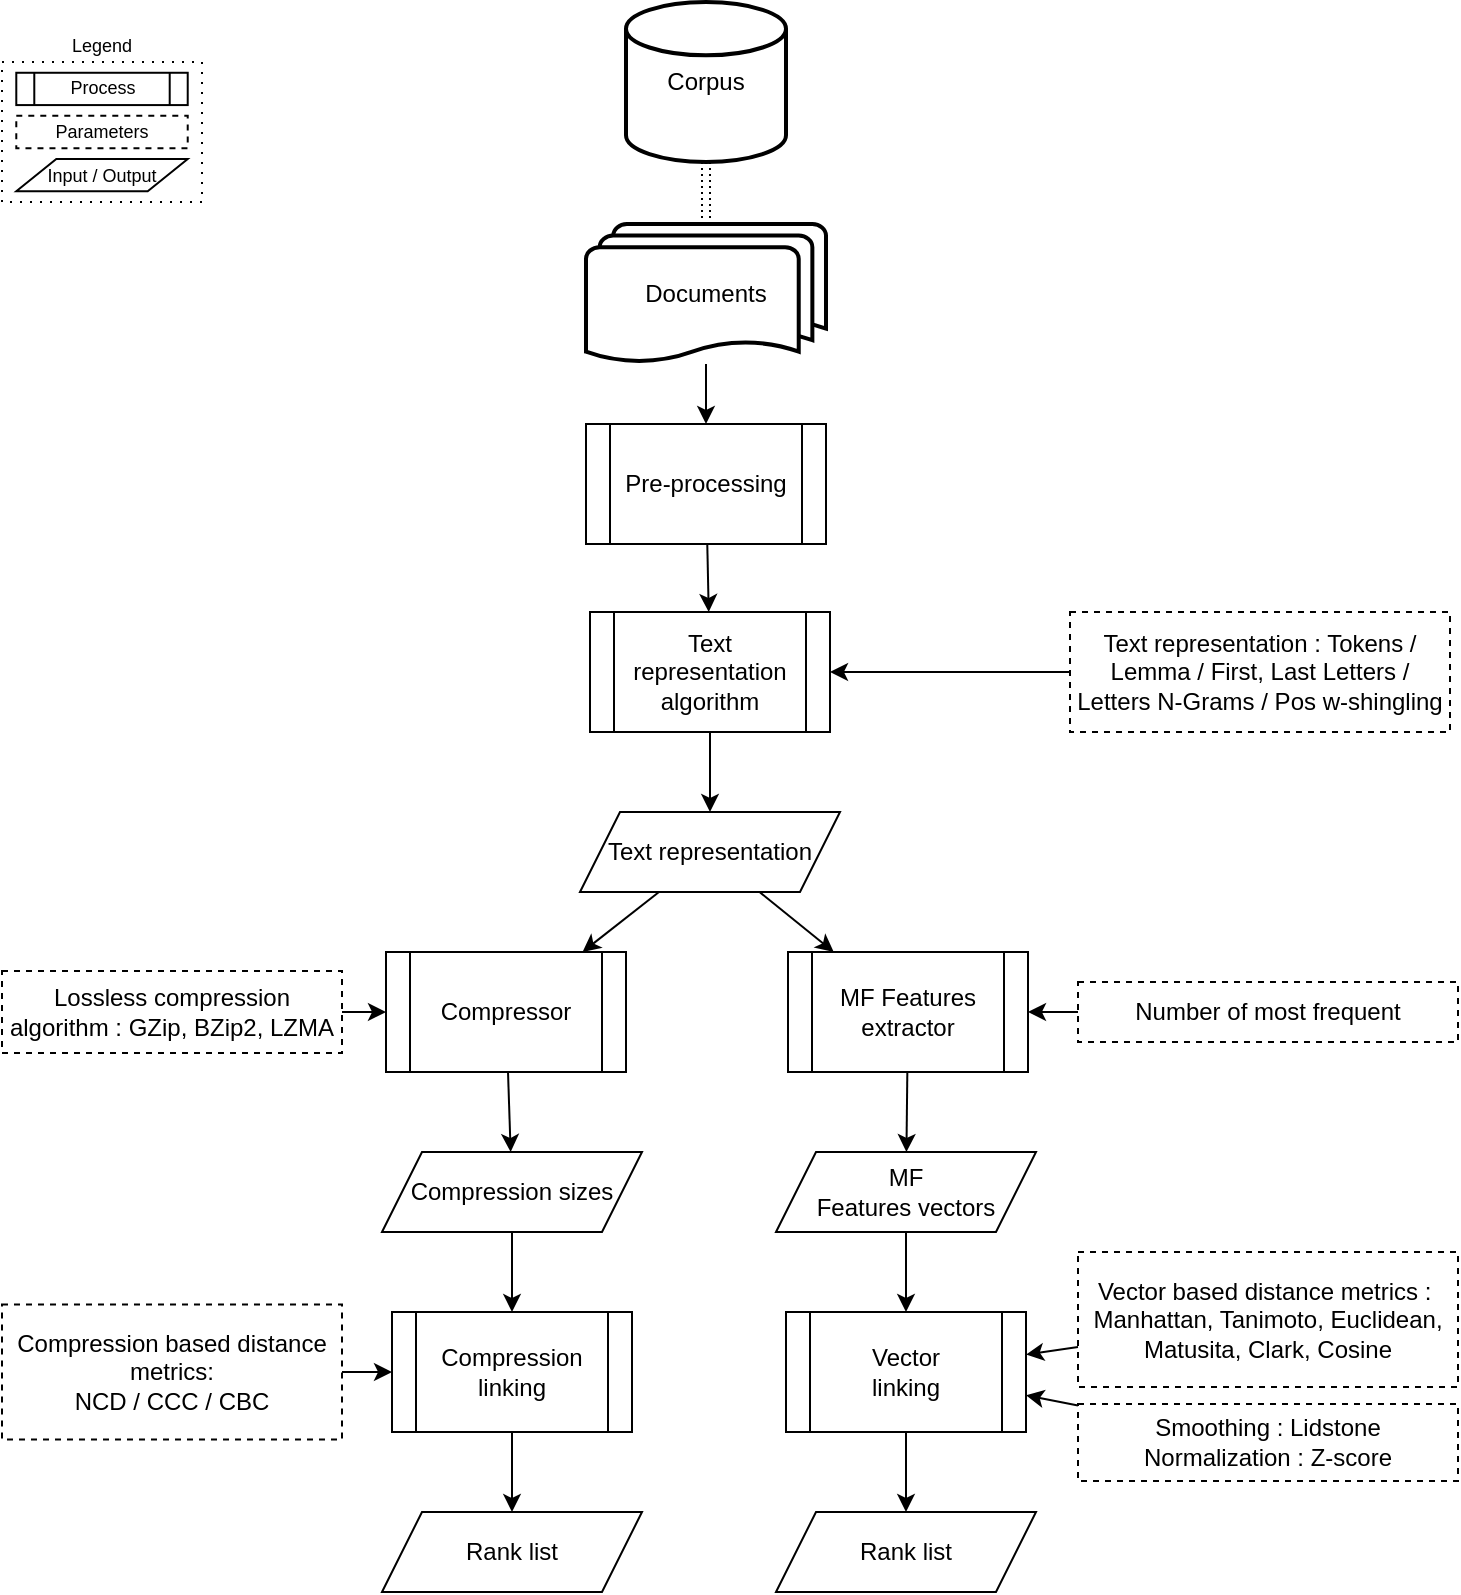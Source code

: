 <mxfile version="13.9.9" type="device" pages="3"><diagram id="dd3_kmA8XmvSNH9N6IhY" name="rank_lists"><mxGraphModel dx="1422" dy="862" grid="1" gridSize="10" guides="1" tooltips="1" connect="1" arrows="1" fold="1" page="1" pageScale="1" pageWidth="1169" pageHeight="827" math="0" shadow="0"><root><mxCell id="2TC4hERNyWETyw8ESjrW-0"/><mxCell id="2TC4hERNyWETyw8ESjrW-1" parent="2TC4hERNyWETyw8ESjrW-0"/><mxCell id="2TC4hERNyWETyw8ESjrW-2" value="Documents" style="strokeWidth=2;html=1;shape=mxgraph.flowchart.multi-document;whiteSpace=wrap;" parent="2TC4hERNyWETyw8ESjrW-1" vertex="1"><mxGeometry x="342" y="121" width="120" height="70" as="geometry"/></mxCell><mxCell id="2TC4hERNyWETyw8ESjrW-3" value="Corpus" style="strokeWidth=2;html=1;shape=mxgraph.flowchart.database;whiteSpace=wrap;" parent="2TC4hERNyWETyw8ESjrW-1" vertex="1"><mxGeometry x="362" y="10" width="80" height="80" as="geometry"/></mxCell><mxCell id="2TC4hERNyWETyw8ESjrW-4" value="&lt;span&gt;Rank list&lt;/span&gt;" style="shape=parallelogram;perimeter=parallelogramPerimeter;whiteSpace=wrap;html=1;fixedSize=1;" parent="2TC4hERNyWETyw8ESjrW-1" vertex="1"><mxGeometry x="240" y="765" width="130" height="40" as="geometry"/></mxCell><mxCell id="2TC4hERNyWETyw8ESjrW-5" value="MF&lt;br&gt;Features vectors" style="shape=parallelogram;perimeter=parallelogramPerimeter;whiteSpace=wrap;html=1;fixedSize=1;" parent="2TC4hERNyWETyw8ESjrW-1" vertex="1"><mxGeometry x="437" y="585" width="130" height="40" as="geometry"/></mxCell><mxCell id="2TC4hERNyWETyw8ESjrW-6" value="Vector&lt;br&gt;linking" style="shape=process;whiteSpace=wrap;html=1;backgroundOutline=1;" parent="2TC4hERNyWETyw8ESjrW-1" vertex="1"><mxGeometry x="442" y="665" width="120" height="60" as="geometry"/></mxCell><mxCell id="2TC4hERNyWETyw8ESjrW-7" value="" style="endArrow=classic;startArrow=classic;html=1;dashed=1;dashPattern=1 2;shape=link;" parent="2TC4hERNyWETyw8ESjrW-1" source="2TC4hERNyWETyw8ESjrW-3" target="2TC4hERNyWETyw8ESjrW-2" edge="1"><mxGeometry x="50" y="50" width="50" height="50" as="geometry"><mxPoint x="60" y="220" as="sourcePoint"/><mxPoint x="110" y="170" as="targetPoint"/></mxGeometry></mxCell><mxCell id="2TC4hERNyWETyw8ESjrW-8" value="" style="endArrow=classic;html=1;" parent="2TC4hERNyWETyw8ESjrW-1" source="2TC4hERNyWETyw8ESjrW-5" target="2TC4hERNyWETyw8ESjrW-6" edge="1"><mxGeometry x="48" y="295" width="50" height="50" as="geometry"><mxPoint x="168" y="745" as="sourcePoint"/><mxPoint x="218" y="695" as="targetPoint"/></mxGeometry></mxCell><mxCell id="2TC4hERNyWETyw8ESjrW-9" value="" style="endArrow=classic;html=1;" parent="2TC4hERNyWETyw8ESjrW-1" source="2TC4hERNyWETyw8ESjrW-6" target="SdyAiQ6OyUtLR5oPy_eZ-0" edge="1"><mxGeometry x="48" y="295" width="50" height="50" as="geometry"><mxPoint x="208" y="835" as="sourcePoint"/><mxPoint x="258" y="785" as="targetPoint"/></mxGeometry></mxCell><mxCell id="2TC4hERNyWETyw8ESjrW-10" value="Compression linking" style="shape=process;whiteSpace=wrap;html=1;backgroundOutline=1;" parent="2TC4hERNyWETyw8ESjrW-1" vertex="1"><mxGeometry x="245" y="665" width="120" height="60" as="geometry"/></mxCell><mxCell id="2TC4hERNyWETyw8ESjrW-11" value="" style="endArrow=classic;html=1;" parent="2TC4hERNyWETyw8ESjrW-1" source="2TC4hERNyWETyw8ESjrW-10" target="2TC4hERNyWETyw8ESjrW-4" edge="1"><mxGeometry x="48" y="295" width="50" height="50" as="geometry"><mxPoint x="208" y="845" as="sourcePoint"/><mxPoint x="258" y="795" as="targetPoint"/></mxGeometry></mxCell><mxCell id="2TC4hERNyWETyw8ESjrW-12" value="Vector based distance metrics :&amp;nbsp;&lt;br&gt;Manhattan, Tanimoto, Euclidean, Matusita, Clark, Cosine" style="text;html=1;fillColor=none;align=center;verticalAlign=middle;whiteSpace=wrap;rounded=0;dashed=1;strokeColor=#000000;" parent="2TC4hERNyWETyw8ESjrW-1" vertex="1"><mxGeometry x="588" y="635" width="190" height="67.5" as="geometry"/></mxCell><mxCell id="2TC4hERNyWETyw8ESjrW-13" value="" style="endArrow=classic;html=1;" parent="2TC4hERNyWETyw8ESjrW-1" source="2TC4hERNyWETyw8ESjrW-12" target="2TC4hERNyWETyw8ESjrW-6" edge="1"><mxGeometry x="48" y="295" width="50" height="50" as="geometry"><mxPoint x="608" y="724" as="sourcePoint"/><mxPoint x="588" y="745" as="targetPoint"/></mxGeometry></mxCell><mxCell id="2TC4hERNyWETyw8ESjrW-14" value="Compression based distance metrics:&lt;br&gt;NCD / CCC / CBC" style="text;html=1;fillColor=none;align=center;verticalAlign=middle;whiteSpace=wrap;rounded=0;dashed=1;strokeColor=#000000;" parent="2TC4hERNyWETyw8ESjrW-1" vertex="1"><mxGeometry x="50" y="661.25" width="170" height="67.5" as="geometry"/></mxCell><mxCell id="2TC4hERNyWETyw8ESjrW-15" value="" style="endArrow=classic;html=1;" parent="2TC4hERNyWETyw8ESjrW-1" source="2TC4hERNyWETyw8ESjrW-14" target="2TC4hERNyWETyw8ESjrW-10" edge="1"><mxGeometry x="48" y="295" width="50" height="50" as="geometry"><mxPoint x="228" y="745" as="sourcePoint"/><mxPoint x="278" y="695" as="targetPoint"/></mxGeometry></mxCell><mxCell id="2TC4hERNyWETyw8ESjrW-16" value="Compression sizes" style="shape=parallelogram;perimeter=parallelogramPerimeter;whiteSpace=wrap;html=1;fixedSize=1;" parent="2TC4hERNyWETyw8ESjrW-1" vertex="1"><mxGeometry x="240" y="585" width="130" height="40" as="geometry"/></mxCell><mxCell id="2TC4hERNyWETyw8ESjrW-17" value="Compressor" style="shape=process;whiteSpace=wrap;html=1;backgroundOutline=1;" parent="2TC4hERNyWETyw8ESjrW-1" vertex="1"><mxGeometry x="242" y="485" width="120" height="60" as="geometry"/></mxCell><mxCell id="2TC4hERNyWETyw8ESjrW-18" value="Lossless compression algorithm : GZip, BZip2, LZMA" style="text;html=1;fillColor=none;align=center;verticalAlign=middle;whiteSpace=wrap;rounded=0;dashed=1;strokeColor=#000000;" parent="2TC4hERNyWETyw8ESjrW-1" vertex="1"><mxGeometry x="50" y="494.5" width="170" height="41" as="geometry"/></mxCell><mxCell id="2TC4hERNyWETyw8ESjrW-19" value="" style="endArrow=classic;html=1;" parent="2TC4hERNyWETyw8ESjrW-1" source="2TC4hERNyWETyw8ESjrW-16" target="2TC4hERNyWETyw8ESjrW-10" edge="1"><mxGeometry x="48" y="295" width="50" height="50" as="geometry"><mxPoint x="98" y="685" as="sourcePoint"/><mxPoint x="148" y="635" as="targetPoint"/></mxGeometry></mxCell><mxCell id="2TC4hERNyWETyw8ESjrW-20" value="" style="endArrow=classic;html=1;" parent="2TC4hERNyWETyw8ESjrW-1" source="2TC4hERNyWETyw8ESjrW-17" target="2TC4hERNyWETyw8ESjrW-16" edge="1"><mxGeometry x="48" y="295" width="50" height="50" as="geometry"><mxPoint x="118" y="665" as="sourcePoint"/><mxPoint x="168" y="615" as="targetPoint"/></mxGeometry></mxCell><mxCell id="2TC4hERNyWETyw8ESjrW-21" value="" style="endArrow=classic;html=1;" parent="2TC4hERNyWETyw8ESjrW-1" source="2TC4hERNyWETyw8ESjrW-18" target="2TC4hERNyWETyw8ESjrW-17" edge="1"><mxGeometry x="48" y="295" width="50" height="50" as="geometry"><mxPoint x="139" y="635" as="sourcePoint"/><mxPoint x="189" y="585" as="targetPoint"/></mxGeometry></mxCell><mxCell id="2TC4hERNyWETyw8ESjrW-22" value="MF Features&lt;br&gt;extractor" style="shape=process;whiteSpace=wrap;html=1;backgroundOutline=1;" parent="2TC4hERNyWETyw8ESjrW-1" vertex="1"><mxGeometry x="443" y="485" width="120" height="60" as="geometry"/></mxCell><mxCell id="2TC4hERNyWETyw8ESjrW-23" value="Text representation : Tokens / Lemma / First, Last Letters / Letters N-Grams / Pos w-shingling" style="text;html=1;fillColor=none;align=center;verticalAlign=middle;whiteSpace=wrap;rounded=0;dashed=1;strokeColor=#000000;" parent="2TC4hERNyWETyw8ESjrW-1" vertex="1"><mxGeometry x="584" y="315" width="190" height="60" as="geometry"/></mxCell><mxCell id="2TC4hERNyWETyw8ESjrW-24" value="" style="endArrow=classic;html=1;" parent="2TC4hERNyWETyw8ESjrW-1" source="2TC4hERNyWETyw8ESjrW-23" target="2TC4hERNyWETyw8ESjrW-30" edge="1"><mxGeometry x="48" y="295" width="50" height="50" as="geometry"><mxPoint x="519" y="525" as="sourcePoint"/><mxPoint x="569" y="475" as="targetPoint"/></mxGeometry></mxCell><mxCell id="2TC4hERNyWETyw8ESjrW-25" value="" style="endArrow=classic;html=1;" parent="2TC4hERNyWETyw8ESjrW-1" source="2TC4hERNyWETyw8ESjrW-22" target="2TC4hERNyWETyw8ESjrW-5" edge="1"><mxGeometry x="48" y="295" width="50" height="50" as="geometry"><mxPoint x="378" y="655" as="sourcePoint"/><mxPoint x="428" y="605" as="targetPoint"/></mxGeometry></mxCell><mxCell id="2TC4hERNyWETyw8ESjrW-27" value="Smoothing : Lidstone&lt;br&gt;Normalization : Z-score" style="text;html=1;fillColor=none;align=center;verticalAlign=middle;whiteSpace=wrap;rounded=0;dashed=1;strokeColor=#000000;" parent="2TC4hERNyWETyw8ESjrW-1" vertex="1"><mxGeometry x="588" y="711" width="190" height="38.5" as="geometry"/></mxCell><mxCell id="2TC4hERNyWETyw8ESjrW-28" value="" style="endArrow=classic;html=1;" parent="2TC4hERNyWETyw8ESjrW-1" source="2TC4hERNyWETyw8ESjrW-27" target="2TC4hERNyWETyw8ESjrW-6" edge="1"><mxGeometry x="48" y="295" width="50" height="50" as="geometry"><mxPoint x="508" y="835" as="sourcePoint"/><mxPoint x="558" y="785" as="targetPoint"/></mxGeometry></mxCell><mxCell id="2TC4hERNyWETyw8ESjrW-29" value="Text representation" style="shape=parallelogram;perimeter=parallelogramPerimeter;whiteSpace=wrap;html=1;fixedSize=1;" parent="2TC4hERNyWETyw8ESjrW-1" vertex="1"><mxGeometry x="339" y="415" width="130" height="40" as="geometry"/></mxCell><mxCell id="2TC4hERNyWETyw8ESjrW-30" value="Text representation&lt;br&gt;algorithm" style="shape=process;whiteSpace=wrap;html=1;backgroundOutline=1;" parent="2TC4hERNyWETyw8ESjrW-1" vertex="1"><mxGeometry x="344" y="315" width="120" height="60" as="geometry"/></mxCell><mxCell id="2TC4hERNyWETyw8ESjrW-31" value="Number of most frequent" style="text;html=1;fillColor=none;align=center;verticalAlign=middle;whiteSpace=wrap;rounded=0;dashed=1;strokeColor=#000000;" parent="2TC4hERNyWETyw8ESjrW-1" vertex="1"><mxGeometry x="588" y="500" width="190" height="30" as="geometry"/></mxCell><mxCell id="2TC4hERNyWETyw8ESjrW-32" value="" style="endArrow=classic;html=1;" parent="2TC4hERNyWETyw8ESjrW-1" source="2TC4hERNyWETyw8ESjrW-31" target="2TC4hERNyWETyw8ESjrW-22" edge="1"><mxGeometry x="58" y="305" width="50" height="50" as="geometry"><mxPoint x="598" y="692.528" as="sourcePoint"/><mxPoint x="572.0" y="696.298" as="targetPoint"/></mxGeometry></mxCell><mxCell id="2TC4hERNyWETyw8ESjrW-33" value="" style="endArrow=classic;html=1;strokeColor=#000000;fontSize=12;" parent="2TC4hERNyWETyw8ESjrW-1" source="2TC4hERNyWETyw8ESjrW-29" target="2TC4hERNyWETyw8ESjrW-17" edge="1"><mxGeometry width="50" height="50" relative="1" as="geometry"><mxPoint x="209" y="455" as="sourcePoint"/><mxPoint x="259" y="405" as="targetPoint"/></mxGeometry></mxCell><mxCell id="2TC4hERNyWETyw8ESjrW-34" value="" style="endArrow=classic;html=1;strokeColor=#000000;fontSize=12;" parent="2TC4hERNyWETyw8ESjrW-1" source="2TC4hERNyWETyw8ESjrW-29" target="2TC4hERNyWETyw8ESjrW-22" edge="1"><mxGeometry width="50" height="50" relative="1" as="geometry"><mxPoint x="499" y="495" as="sourcePoint"/><mxPoint x="549" y="445" as="targetPoint"/></mxGeometry></mxCell><mxCell id="2TC4hERNyWETyw8ESjrW-35" value="" style="endArrow=classic;html=1;strokeColor=#000000;fontSize=12;" parent="2TC4hERNyWETyw8ESjrW-1" source="2TC4hERNyWETyw8ESjrW-30" target="2TC4hERNyWETyw8ESjrW-29" edge="1"><mxGeometry width="50" height="50" relative="1" as="geometry"><mxPoint x="209" y="445" as="sourcePoint"/><mxPoint x="259" y="395" as="targetPoint"/></mxGeometry></mxCell><mxCell id="2TC4hERNyWETyw8ESjrW-36" value="Pre-processing" style="shape=process;whiteSpace=wrap;html=1;backgroundOutline=1;" parent="2TC4hERNyWETyw8ESjrW-1" vertex="1"><mxGeometry x="342" y="221" width="120" height="60" as="geometry"/></mxCell><mxCell id="2TC4hERNyWETyw8ESjrW-37" value="" style="endArrow=classic;html=1;" parent="2TC4hERNyWETyw8ESjrW-1" source="2TC4hERNyWETyw8ESjrW-2" target="2TC4hERNyWETyw8ESjrW-36" edge="1"><mxGeometry width="50" height="50" relative="1" as="geometry"><mxPoint x="190" y="220" as="sourcePoint"/><mxPoint x="240" y="170" as="targetPoint"/></mxGeometry></mxCell><mxCell id="2TC4hERNyWETyw8ESjrW-38" value="" style="endArrow=classic;html=1;" parent="2TC4hERNyWETyw8ESjrW-1" source="2TC4hERNyWETyw8ESjrW-36" target="2TC4hERNyWETyw8ESjrW-30" edge="1"><mxGeometry width="50" height="50" relative="1" as="geometry"><mxPoint x="170" y="380" as="sourcePoint"/><mxPoint x="220" y="330" as="targetPoint"/></mxGeometry></mxCell><mxCell id="6VGdV9IjGtk5kGAPGkUk-0" value="" style="group;fontSize=9;" parent="2TC4hERNyWETyw8ESjrW-1" vertex="1" connectable="0"><mxGeometry x="50" y="40" width="100" height="70" as="geometry"/></mxCell><mxCell id="6VGdV9IjGtk5kGAPGkUk-1" value="Legend" style="rounded=0;whiteSpace=wrap;html=1;dashed=1;fontSize=9;align=center;fillColor=none;dashPattern=1 4;verticalAlign=bottom;labelPosition=center;verticalLabelPosition=top;" parent="6VGdV9IjGtk5kGAPGkUk-0" vertex="1"><mxGeometry width="100" height="70" as="geometry"/></mxCell><mxCell id="6VGdV9IjGtk5kGAPGkUk-2" value="Parameters" style="text;html=1;fillColor=none;align=center;verticalAlign=middle;whiteSpace=wrap;rounded=0;dashed=1;strokeColor=#000000;fontSize=9;spacingLeft=0;" parent="6VGdV9IjGtk5kGAPGkUk-0" vertex="1"><mxGeometry x="7.143" y="26.923" width="85.714" height="16.154" as="geometry"/></mxCell><mxCell id="6VGdV9IjGtk5kGAPGkUk-3" value="Process" style="shape=process;whiteSpace=wrap;html=1;backgroundOutline=1;fontSize=9;" parent="6VGdV9IjGtk5kGAPGkUk-0" vertex="1"><mxGeometry x="7.143" y="5.385" width="85.714" height="16.154" as="geometry"/></mxCell><mxCell id="6VGdV9IjGtk5kGAPGkUk-4" value="&lt;span style=&quot;font-size: 9px;&quot;&gt;Input / Output&lt;/span&gt;" style="shape=parallelogram;perimeter=parallelogramPerimeter;whiteSpace=wrap;html=1;fixedSize=1;fontSize=9;" parent="6VGdV9IjGtk5kGAPGkUk-0" vertex="1"><mxGeometry x="7.143" y="48.462" width="85.714" height="16.154" as="geometry"/></mxCell><mxCell id="SdyAiQ6OyUtLR5oPy_eZ-0" value="&lt;span&gt;Rank list&lt;/span&gt;" style="shape=parallelogram;perimeter=parallelogramPerimeter;whiteSpace=wrap;html=1;fixedSize=1;" parent="2TC4hERNyWETyw8ESjrW-1" vertex="1"><mxGeometry x="437" y="765" width="130" height="40" as="geometry"/></mxCell></root></mxGraphModel></diagram><diagram id="C5RBs43oDa-KdzZeNtuy" name="clustering"><mxGraphModel dx="1422" dy="862" grid="1" gridSize="10" guides="1" tooltips="1" connect="1" arrows="1" fold="1" page="1" pageScale="1" pageWidth="827" pageHeight="1169" math="0" shadow="0"><root><mxCell id="WIyWlLk6GJQsqaUBKTNV-0"/><mxCell id="WIyWlLk6GJQsqaUBKTNV-1" parent="WIyWlLk6GJQsqaUBKTNV-0"/><mxCell id="5JxEQk_u4nURlZdw6SPH-13" value="Silhouette-based clustering" style="shape=process;whiteSpace=wrap;html=1;backgroundOutline=1;" parent="WIyWlLk6GJQsqaUBKTNV-1" vertex="1"><mxGeometry x="519" y="960" width="120" height="60" as="geometry"/></mxCell><mxCell id="5JxEQk_u4nURlZdw6SPH-29" value="&lt;span&gt;Rank list&lt;/span&gt;" style="shape=parallelogram;perimeter=parallelogramPerimeter;whiteSpace=wrap;html=1;fixedSize=1;" parent="WIyWlLk6GJQsqaUBKTNV-1" vertex="1"><mxGeometry x="514" y="880" width="130" height="40" as="geometry"/></mxCell><mxCell id="5JxEQk_u4nURlZdw6SPH-33" value="" style="endArrow=classic;html=1;" parent="WIyWlLk6GJQsqaUBKTNV-1" source="5JxEQk_u4nURlZdw6SPH-29" target="5JxEQk_u4nURlZdw6SPH-13" edge="1"><mxGeometry x="228" y="255" width="50" height="50" as="geometry"><mxPoint x="278" y="779" as="sourcePoint"/><mxPoint x="328" y="729" as="targetPoint"/></mxGeometry></mxCell><mxCell id="5JxEQk_u4nURlZdw6SPH-34" value="" style="endArrow=classic;html=1;" parent="WIyWlLk6GJQsqaUBKTNV-1" source="5JxEQk_u4nURlZdw6SPH-13" target="lkJLm5ZtjyGyFqgcU2dF-1" edge="1"><mxGeometry x="228" y="255" width="50" height="50" as="geometry"><mxPoint x="338" y="1119" as="sourcePoint"/><mxPoint x="579" y="1060" as="targetPoint"/></mxGeometry></mxCell><mxCell id="5JxEQk_u4nURlZdw6SPH-60" value="Regression-based clustering" style="shape=process;whiteSpace=wrap;html=1;backgroundOutline=1;" parent="WIyWlLk6GJQsqaUBKTNV-1" vertex="1"><mxGeometry x="380" y="960" width="120" height="60" as="geometry"/></mxCell><mxCell id="5JxEQk_u4nURlZdw6SPH-62" value="" style="endArrow=classic;html=1;" parent="WIyWlLk6GJQsqaUBKTNV-1" source="5JxEQk_u4nURlZdw6SPH-60" target="lkJLm5ZtjyGyFqgcU2dF-0" edge="1"><mxGeometry x="228" y="255" width="50" height="50" as="geometry"><mxPoint x="348" y="1145" as="sourcePoint"/><mxPoint x="548.783" y="1060.435" as="targetPoint"/></mxGeometry></mxCell><mxCell id="5JxEQk_u4nURlZdw6SPH-63" value="" style="endArrow=classic;html=1;" parent="WIyWlLk6GJQsqaUBKTNV-1" source="5JxEQk_u4nURlZdw6SPH-29" target="5JxEQk_u4nURlZdw6SPH-60" edge="1"><mxGeometry x="228" y="255" width="50" height="50" as="geometry"><mxPoint x="378" y="955" as="sourcePoint"/><mxPoint x="428" y="905" as="targetPoint"/></mxGeometry></mxCell><mxCell id="5JxEQk_u4nURlZdw6SPH-64" value="" style="endArrow=classic;html=1;" parent="WIyWlLk6GJQsqaUBKTNV-1" source="5JxEQk_u4nURlZdw6SPH-65" target="5JxEQk_u4nURlZdw6SPH-60" edge="1"><mxGeometry x="207" y="255" width="50" height="50" as="geometry"><mxPoint x="404" y="945" as="sourcePoint"/><mxPoint x="327" y="945" as="targetPoint"/></mxGeometry></mxCell><mxCell id="5JxEQk_u4nURlZdw6SPH-65" value="&lt;span&gt;Trained model&lt;br&gt;using a training rank list&lt;br&gt;(same Text representation)&lt;br&gt;&lt;/span&gt;" style="shape=parallelogram;perimeter=parallelogramPerimeter;whiteSpace=wrap;html=1;fixedSize=1;dashed=1;" parent="WIyWlLk6GJQsqaUBKTNV-1" vertex="1"><mxGeometry x="160" y="967.5" width="200" height="52.5" as="geometry"/></mxCell><mxCell id="5JxEQk_u4nURlZdw6SPH-76" value="" style="group;fontSize=9;" parent="WIyWlLk6GJQsqaUBKTNV-1" vertex="1" connectable="0"><mxGeometry x="180" y="1050" width="100" height="70" as="geometry"/></mxCell><mxCell id="5JxEQk_u4nURlZdw6SPH-75" value="Legend" style="rounded=0;whiteSpace=wrap;html=1;dashed=1;fontSize=9;align=center;fillColor=none;dashPattern=1 4;verticalAlign=bottom;labelPosition=center;verticalLabelPosition=top;" parent="5JxEQk_u4nURlZdw6SPH-76" vertex="1"><mxGeometry width="100" height="70" as="geometry"/></mxCell><mxCell id="5JxEQk_u4nURlZdw6SPH-72" value="Parameters" style="text;html=1;fillColor=none;align=center;verticalAlign=middle;whiteSpace=wrap;rounded=0;dashed=1;strokeColor=#000000;fontSize=9;spacingLeft=0;" parent="5JxEQk_u4nURlZdw6SPH-76" vertex="1"><mxGeometry x="7.143" y="26.923" width="85.714" height="16.154" as="geometry"/></mxCell><mxCell id="5JxEQk_u4nURlZdw6SPH-73" value="Process" style="shape=process;whiteSpace=wrap;html=1;backgroundOutline=1;fontSize=9;" parent="5JxEQk_u4nURlZdw6SPH-76" vertex="1"><mxGeometry x="7.143" y="5.385" width="85.714" height="16.154" as="geometry"/></mxCell><mxCell id="5JxEQk_u4nURlZdw6SPH-74" value="&lt;span style=&quot;font-size: 9px;&quot;&gt;Input / Output&lt;/span&gt;" style="shape=parallelogram;perimeter=parallelogramPerimeter;whiteSpace=wrap;html=1;fixedSize=1;fontSize=9;" parent="5JxEQk_u4nURlZdw6SPH-76" vertex="1"><mxGeometry x="7.143" y="48.462" width="85.714" height="16.154" as="geometry"/></mxCell><mxCell id="ANr4CLT1Wbhk0UAFPR_6-0" value="Distribution-based clustering" style="shape=process;whiteSpace=wrap;html=1;backgroundOutline=1;" parent="WIyWlLk6GJQsqaUBKTNV-1" vertex="1"><mxGeometry x="660" y="960" width="120" height="60" as="geometry"/></mxCell><mxCell id="ANr4CLT1Wbhk0UAFPR_6-1" value="" style="endArrow=classic;html=1;" parent="WIyWlLk6GJQsqaUBKTNV-1" source="5JxEQk_u4nURlZdw6SPH-29" target="ANr4CLT1Wbhk0UAFPR_6-0" edge="1"><mxGeometry x="238" y="265" width="50" height="50" as="geometry"><mxPoint x="626.444" y="955" as="sourcePoint"/><mxPoint x="691.333" y="995" as="targetPoint"/></mxGeometry></mxCell><mxCell id="ANr4CLT1Wbhk0UAFPR_6-2" value="" style="endArrow=classic;html=1;" parent="WIyWlLk6GJQsqaUBKTNV-1" source="ANr4CLT1Wbhk0UAFPR_6-0" target="lkJLm5ZtjyGyFqgcU2dF-3" edge="1"><mxGeometry x="248" y="275" width="50" height="50" as="geometry"><mxPoint x="594" y="955" as="sourcePoint"/><mxPoint x="610.333" y="1060" as="targetPoint"/></mxGeometry></mxCell><mxCell id="ANr4CLT1Wbhk0UAFPR_6-5" value="&lt;span&gt;Distance threshold value&lt;br&gt;using a training rank list&lt;br&gt;(same Text representation)&lt;br&gt;&lt;/span&gt;" style="shape=parallelogram;perimeter=parallelogramPerimeter;whiteSpace=wrap;html=1;fixedSize=1;dashed=1;" parent="WIyWlLk6GJQsqaUBKTNV-1" vertex="1"><mxGeometry x="800" y="963.75" width="200" height="52.5" as="geometry"/></mxCell><mxCell id="ANr4CLT1Wbhk0UAFPR_6-6" value="" style="endArrow=classic;html=1;" parent="WIyWlLk6GJQsqaUBKTNV-1" source="ANr4CLT1Wbhk0UAFPR_6-5" target="ANr4CLT1Wbhk0UAFPR_6-0" edge="1"><mxGeometry width="50" height="50" relative="1" as="geometry"><mxPoint x="760" y="1110" as="sourcePoint"/><mxPoint x="810" y="1060" as="targetPoint"/></mxGeometry></mxCell><mxCell id="lkJLm5ZtjyGyFqgcU2dF-0" value="&lt;span&gt;Clusters&lt;/span&gt;" style="shape=parallelogram;perimeter=parallelogramPerimeter;whiteSpace=wrap;html=1;fixedSize=1;" parent="WIyWlLk6GJQsqaUBKTNV-1" vertex="1"><mxGeometry x="390" y="1065" width="100" height="40" as="geometry"/></mxCell><mxCell id="lkJLm5ZtjyGyFqgcU2dF-1" value="&lt;span&gt;Clusters&lt;/span&gt;" style="shape=parallelogram;perimeter=parallelogramPerimeter;whiteSpace=wrap;html=1;fixedSize=1;" parent="WIyWlLk6GJQsqaUBKTNV-1" vertex="1"><mxGeometry x="529" y="1065" width="100" height="40" as="geometry"/></mxCell><mxCell id="lkJLm5ZtjyGyFqgcU2dF-3" value="&lt;span&gt;Clusters&lt;/span&gt;" style="shape=parallelogram;perimeter=parallelogramPerimeter;whiteSpace=wrap;html=1;fixedSize=1;" parent="WIyWlLk6GJQsqaUBKTNV-1" vertex="1"><mxGeometry x="670" y="1065" width="100" height="40" as="geometry"/></mxCell></root></mxGraphModel></diagram><diagram id="sDRvZ7kL1DK-_KwFjAOV" name="fusion"><mxGraphModel dx="1422" dy="862" grid="1" gridSize="10" guides="1" tooltips="1" connect="1" arrows="1" fold="1" page="1" pageScale="1" pageWidth="1169" pageHeight="827" math="0" shadow="0"><root><mxCell id="bT7hgXiDzOIC8_zA5uID-0"/><mxCell id="bT7hgXiDzOIC8_zA5uID-1" parent="bT7hgXiDzOIC8_zA5uID-0"/><mxCell id="W0EgfxmEa70cBHiQtZ4A-0" value="Rank list L&lt;sub&gt;0&lt;/sub&gt;" style="shape=parallelogram;perimeter=parallelogramPerimeter;whiteSpace=wrap;html=1;fixedSize=1;" parent="bT7hgXiDzOIC8_zA5uID-1" vertex="1"><mxGeometry x="80" y="200" width="130" height="40" as="geometry"/></mxCell><mxCell id="W0EgfxmEa70cBHiQtZ4A-1" value="Rank list L&lt;sub&gt;1&lt;/sub&gt;" style="shape=parallelogram;perimeter=parallelogramPerimeter;whiteSpace=wrap;html=1;fixedSize=1;" parent="bT7hgXiDzOIC8_zA5uID-1" vertex="1"><mxGeometry x="240" y="200" width="130" height="40" as="geometry"/></mxCell><mxCell id="W0EgfxmEa70cBHiQtZ4A-2" value="Rank list L&lt;sub&gt;...&lt;/sub&gt;" style="shape=parallelogram;perimeter=parallelogramPerimeter;whiteSpace=wrap;html=1;fixedSize=1;" parent="bT7hgXiDzOIC8_zA5uID-1" vertex="1"><mxGeometry x="395" y="200" width="130" height="40" as="geometry"/></mxCell><mxCell id="W0EgfxmEa70cBHiQtZ4A-4" value="Rank list L&lt;sub&gt;N&lt;/sub&gt;" style="shape=parallelogram;perimeter=parallelogramPerimeter;whiteSpace=wrap;html=1;fixedSize=1;" parent="bT7hgXiDzOIC8_zA5uID-1" vertex="1"><mxGeometry x="560" y="200" width="130" height="40" as="geometry"/></mxCell><mxCell id="xqFH0MT8hO8rOop0SpQ7-4" value="&lt;span&gt;Training rank lists, with labels.&lt;/span&gt;&lt;span&gt;&lt;br&gt;The same number of rank lists&lt;br&gt;with the same production method&lt;br&gt;&lt;/span&gt;" style="shape=parallelogram;perimeter=parallelogramPerimeter;whiteSpace=wrap;html=1;fixedSize=1;dashed=1;" parent="bT7hgXiDzOIC8_zA5uID-1" vertex="1"><mxGeometry x="560" y="315" width="239.5" height="50" as="geometry"/></mxCell><mxCell id="xqFH0MT8hO8rOop0SpQ7-5" value="" style="endArrow=classic;html=1;" parent="bT7hgXiDzOIC8_zA5uID-1" source="xqFH0MT8hO8rOop0SpQ7-4" target="8NemfH1yz7xaxPm78Mq2-1" edge="1"><mxGeometry x="12.75" y="-230" width="50" height="50" as="geometry"><mxPoint x="174.75" y="530" as="sourcePoint"/><mxPoint x="209.75" y="530" as="targetPoint"/></mxGeometry></mxCell><mxCell id="JvcqgHCtJMgkrTq6TD10-0" value="" style="endArrow=classic;html=1;" parent="bT7hgXiDzOIC8_zA5uID-1" source="8NemfH1yz7xaxPm78Mq2-0" target="xlsi2LZW7B-wY1iZDe01-1" edge="1"><mxGeometry width="50" height="50" relative="1" as="geometry"><mxPoint x="370" y="430" as="sourcePoint"/><mxPoint x="305" y="400" as="targetPoint"/></mxGeometry></mxCell><mxCell id="8NemfH1yz7xaxPm78Mq2-0" value="Z-Score fusion" style="shape=process;whiteSpace=wrap;html=1;backgroundOutline=1;" parent="bT7hgXiDzOIC8_zA5uID-1" vertex="1"><mxGeometry x="245" y="320" width="120" height="40" as="geometry"/></mxCell><mxCell id="8NemfH1yz7xaxPm78Mq2-1" value="Regression fusion" style="shape=process;whiteSpace=wrap;html=1;backgroundOutline=1;" parent="bT7hgXiDzOIC8_zA5uID-1" vertex="1"><mxGeometry x="400" y="320" width="120" height="40" as="geometry"/></mxCell><mxCell id="8NemfH1yz7xaxPm78Mq2-2" value="" style="endArrow=classic;html=1;" parent="bT7hgXiDzOIC8_zA5uID-1" source="W0EgfxmEa70cBHiQtZ4A-0" target="8NemfH1yz7xaxPm78Mq2-0" edge="1"><mxGeometry width="50" height="50" relative="1" as="geometry"><mxPoint x="360" y="310" as="sourcePoint"/><mxPoint x="210" y="430" as="targetPoint"/><Array as="points"><mxPoint x="145" y="280"/><mxPoint x="304" y="280"/></Array></mxGeometry></mxCell><mxCell id="ZZrKYO3ri-EHU_54uEsv-0" value="" style="endArrow=classic;html=1;" parent="bT7hgXiDzOIC8_zA5uID-1" source="W0EgfxmEa70cBHiQtZ4A-1" target="8NemfH1yz7xaxPm78Mq2-0" edge="1"><mxGeometry width="50" height="50" relative="1" as="geometry"><mxPoint x="140" y="420" as="sourcePoint"/><mxPoint x="190" y="370" as="targetPoint"/></mxGeometry></mxCell><mxCell id="ZZrKYO3ri-EHU_54uEsv-1" value="" style="endArrow=classic;html=1;" parent="bT7hgXiDzOIC8_zA5uID-1" source="W0EgfxmEa70cBHiQtZ4A-2" target="8NemfH1yz7xaxPm78Mq2-0" edge="1"><mxGeometry width="50" height="50" relative="1" as="geometry"><mxPoint x="170" y="420" as="sourcePoint"/><mxPoint x="220" y="370" as="targetPoint"/><Array as="points"><mxPoint x="460" y="280"/><mxPoint x="305" y="280"/></Array></mxGeometry></mxCell><mxCell id="ZZrKYO3ri-EHU_54uEsv-2" value="" style="endArrow=classic;html=1;" parent="bT7hgXiDzOIC8_zA5uID-1" source="W0EgfxmEa70cBHiQtZ4A-4" target="8NemfH1yz7xaxPm78Mq2-0" edge="1"><mxGeometry width="50" height="50" relative="1" as="geometry"><mxPoint x="130" y="440" as="sourcePoint"/><mxPoint x="180" y="390" as="targetPoint"/><Array as="points"><mxPoint x="625" y="280"/><mxPoint x="305" y="280"/></Array></mxGeometry></mxCell><mxCell id="ZZrKYO3ri-EHU_54uEsv-3" value="" style="endArrow=classic;html=1;" parent="bT7hgXiDzOIC8_zA5uID-1" source="W0EgfxmEa70cBHiQtZ4A-4" target="8NemfH1yz7xaxPm78Mq2-1" edge="1"><mxGeometry width="50" height="50" relative="1" as="geometry"><mxPoint x="560" y="470" as="sourcePoint"/><mxPoint x="610" y="420" as="targetPoint"/><Array as="points"><mxPoint x="625" y="280"/><mxPoint x="460" y="280"/></Array></mxGeometry></mxCell><mxCell id="ZZrKYO3ri-EHU_54uEsv-4" value="" style="endArrow=classic;html=1;" parent="bT7hgXiDzOIC8_zA5uID-1" source="W0EgfxmEa70cBHiQtZ4A-2" target="8NemfH1yz7xaxPm78Mq2-1" edge="1"><mxGeometry width="50" height="50" relative="1" as="geometry"><mxPoint x="150" y="450" as="sourcePoint"/><mxPoint x="200" y="400" as="targetPoint"/></mxGeometry></mxCell><mxCell id="ZZrKYO3ri-EHU_54uEsv-5" value="" style="endArrow=classic;html=1;" parent="bT7hgXiDzOIC8_zA5uID-1" source="W0EgfxmEa70cBHiQtZ4A-1" target="8NemfH1yz7xaxPm78Mq2-1" edge="1"><mxGeometry width="50" height="50" relative="1" as="geometry"><mxPoint x="560" y="470" as="sourcePoint"/><mxPoint x="610" y="420" as="targetPoint"/><Array as="points"><mxPoint x="305" y="280"/><mxPoint x="460" y="280"/></Array></mxGeometry></mxCell><mxCell id="ZZrKYO3ri-EHU_54uEsv-6" value="" style="endArrow=classic;html=1;" parent="bT7hgXiDzOIC8_zA5uID-1" source="W0EgfxmEa70cBHiQtZ4A-0" target="8NemfH1yz7xaxPm78Mq2-1" edge="1"><mxGeometry width="50" height="50" relative="1" as="geometry"><mxPoint x="160" y="490" as="sourcePoint"/><mxPoint x="210" y="440" as="targetPoint"/><Array as="points"><mxPoint x="145" y="280"/><mxPoint x="460" y="280"/></Array></mxGeometry></mxCell><mxCell id="ZZrKYO3ri-EHU_54uEsv-7" value="" style="endArrow=classic;html=1;" parent="bT7hgXiDzOIC8_zA5uID-1" source="8NemfH1yz7xaxPm78Mq2-1" target="xlsi2LZW7B-wY1iZDe01-0" edge="1"><mxGeometry width="50" height="50" relative="1" as="geometry"><mxPoint x="240" y="470" as="sourcePoint"/><mxPoint x="393.333" y="440" as="targetPoint"/></mxGeometry></mxCell><mxCell id="lm_IlT1DvdBYJrnclJc2-0" value="" style="group;fontSize=9;" parent="bT7hgXiDzOIC8_zA5uID-1" vertex="1" connectable="0"><mxGeometry x="90" y="370" width="100" height="70" as="geometry"/></mxCell><mxCell id="lm_IlT1DvdBYJrnclJc2-1" value="Legend" style="rounded=0;whiteSpace=wrap;html=1;dashed=1;fontSize=9;align=center;fillColor=none;dashPattern=1 4;verticalAlign=bottom;labelPosition=center;verticalLabelPosition=top;" parent="lm_IlT1DvdBYJrnclJc2-0" vertex="1"><mxGeometry width="100" height="70" as="geometry"/></mxCell><mxCell id="lm_IlT1DvdBYJrnclJc2-2" value="Parameters" style="text;html=1;fillColor=none;align=center;verticalAlign=middle;whiteSpace=wrap;rounded=0;dashed=1;strokeColor=#000000;fontSize=9;spacingLeft=0;" parent="lm_IlT1DvdBYJrnclJc2-0" vertex="1"><mxGeometry x="7.143" y="26.923" width="85.714" height="16.154" as="geometry"/></mxCell><mxCell id="lm_IlT1DvdBYJrnclJc2-3" value="Process" style="shape=process;whiteSpace=wrap;html=1;backgroundOutline=1;fontSize=9;" parent="lm_IlT1DvdBYJrnclJc2-0" vertex="1"><mxGeometry x="7.143" y="5.385" width="85.714" height="16.154" as="geometry"/></mxCell><mxCell id="lm_IlT1DvdBYJrnclJc2-4" value="&lt;span style=&quot;font-size: 9px;&quot;&gt;Input / Output&lt;/span&gt;" style="shape=parallelogram;perimeter=parallelogramPerimeter;whiteSpace=wrap;html=1;fixedSize=1;fontSize=9;" parent="lm_IlT1DvdBYJrnclJc2-0" vertex="1"><mxGeometry x="7.143" y="48.462" width="85.714" height="16.154" as="geometry"/></mxCell><mxCell id="xlsi2LZW7B-wY1iZDe01-0" value="Rank list" style="shape=parallelogram;perimeter=parallelogramPerimeter;whiteSpace=wrap;html=1;fixedSize=1;" parent="bT7hgXiDzOIC8_zA5uID-1" vertex="1"><mxGeometry x="400" y="400" width="120" height="40" as="geometry"/></mxCell><mxCell id="xlsi2LZW7B-wY1iZDe01-1" value="Rank list" style="shape=parallelogram;perimeter=parallelogramPerimeter;whiteSpace=wrap;html=1;fixedSize=1;" parent="bT7hgXiDzOIC8_zA5uID-1" vertex="1"><mxGeometry x="245" y="400" width="120" height="40" as="geometry"/></mxCell></root></mxGraphModel></diagram></mxfile>